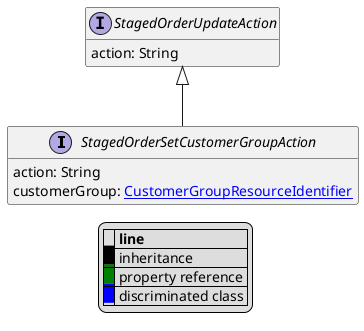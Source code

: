 @startuml

hide empty fields
hide empty methods
legend
|= |= line |
|<back:black>   </back>| inheritance |
|<back:green>   </back>| property reference |
|<back:blue>   </back>| discriminated class |
endlegend
interface StagedOrderSetCustomerGroupAction [[StagedOrderSetCustomerGroupAction.svg]] extends StagedOrderUpdateAction {
    action: String
    customerGroup: [[CustomerGroupResourceIdentifier.svg CustomerGroupResourceIdentifier]]
}
interface StagedOrderUpdateAction [[StagedOrderUpdateAction.svg]]  {
    action: String
}





@enduml

